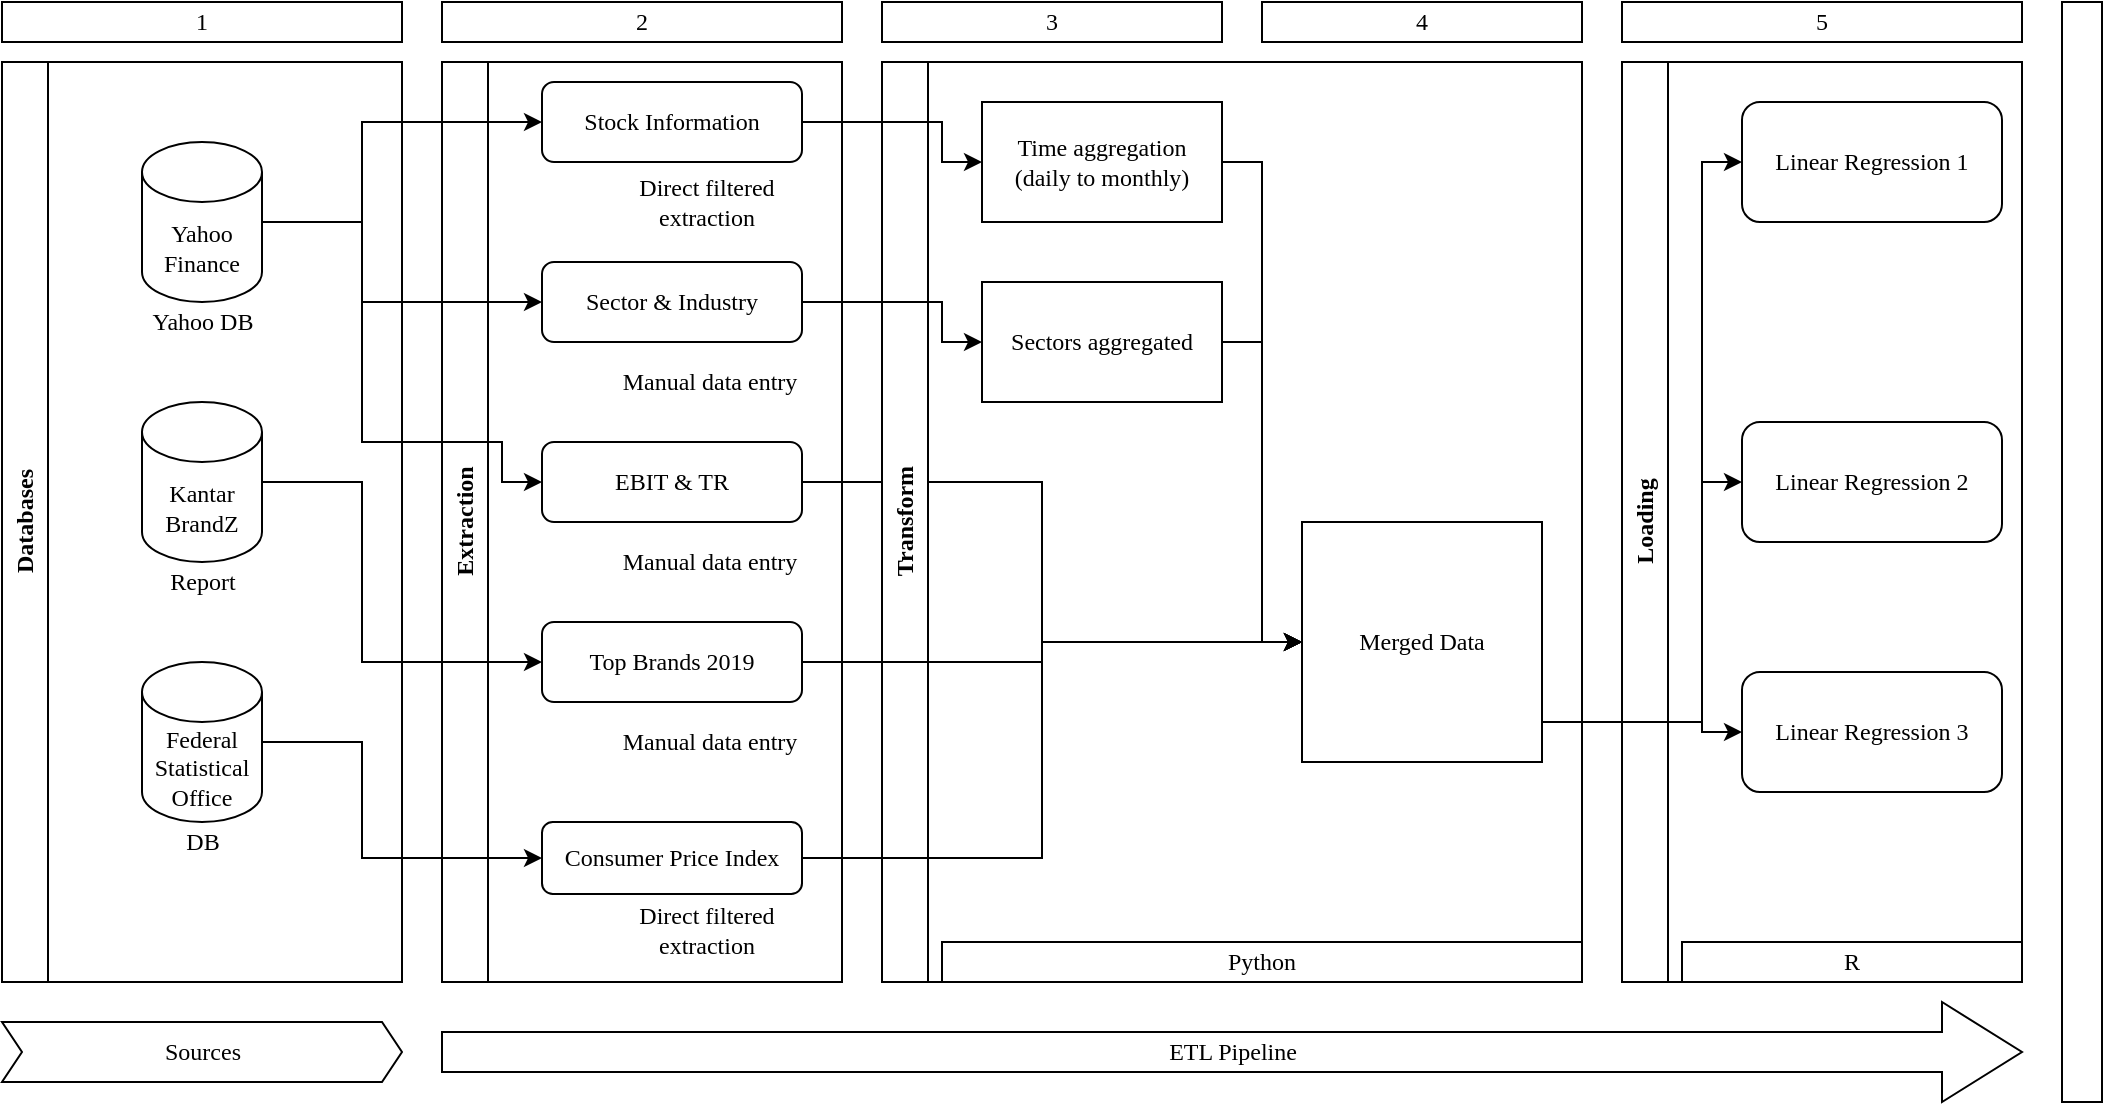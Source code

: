 <mxfile version="22.1.11" type="github">
  <diagram name="Page-1" id="7igvs6gEivPfTOj5GeFv">
    <mxGraphModel dx="1158" dy="785" grid="1" gridSize="10" guides="1" tooltips="1" connect="1" arrows="1" fold="1" page="1" pageScale="1" pageWidth="827" pageHeight="1169" math="0" shadow="0">
      <root>
        <mxCell id="0" />
        <mxCell id="1" parent="0" />
        <mxCell id="Orsz5sGhs1cldK6UFUGG-1" value="Databases" style="swimlane;horizontal=0;whiteSpace=wrap;html=1;fontFamily=Times New Roman;" parent="1" vertex="1">
          <mxGeometry x="50" y="180" width="200" height="460" as="geometry" />
        </mxCell>
        <mxCell id="Orsz5sGhs1cldK6UFUGG-3" value="Yahoo Finance" style="shape=cylinder3;whiteSpace=wrap;html=1;boundedLbl=1;backgroundOutline=1;size=15;fontFamily=Times New Roman;" parent="Orsz5sGhs1cldK6UFUGG-1" vertex="1">
          <mxGeometry x="70" y="40" width="60" height="80" as="geometry" />
        </mxCell>
        <mxCell id="Orsz5sGhs1cldK6UFUGG-5" value="Kantar BrandZ" style="shape=cylinder3;whiteSpace=wrap;html=1;boundedLbl=1;backgroundOutline=1;size=15;fontFamily=Times New Roman;" parent="Orsz5sGhs1cldK6UFUGG-1" vertex="1">
          <mxGeometry x="70" y="170" width="60" height="80" as="geometry" />
        </mxCell>
        <mxCell id="ZQCkKx4SF7BVx3PdPr3Z-1" value="Federal Statistical Office" style="shape=cylinder3;whiteSpace=wrap;html=1;boundedLbl=1;backgroundOutline=1;size=15;fontFamily=Times New Roman;" parent="Orsz5sGhs1cldK6UFUGG-1" vertex="1">
          <mxGeometry x="70" y="300" width="60" height="80" as="geometry" />
        </mxCell>
        <mxCell id="ZQCkKx4SF7BVx3PdPr3Z-42" value="Report" style="text;html=1;strokeColor=none;fillColor=none;align=center;verticalAlign=middle;whiteSpace=wrap;rounded=0;fontFamily=Times New Roman;" parent="Orsz5sGhs1cldK6UFUGG-1" vertex="1">
          <mxGeometry x="52.5" y="250" width="95" height="20" as="geometry" />
        </mxCell>
        <mxCell id="ZQCkKx4SF7BVx3PdPr3Z-43" value="Yahoo DB" style="text;html=1;strokeColor=none;fillColor=none;align=center;verticalAlign=middle;whiteSpace=wrap;rounded=0;fontFamily=Times New Roman;" parent="Orsz5sGhs1cldK6UFUGG-1" vertex="1">
          <mxGeometry x="52.5" y="120" width="95" height="20" as="geometry" />
        </mxCell>
        <mxCell id="ZQCkKx4SF7BVx3PdPr3Z-44" value="DB" style="text;html=1;strokeColor=none;fillColor=none;align=center;verticalAlign=middle;whiteSpace=wrap;rounded=0;fontFamily=Times New Roman;" parent="Orsz5sGhs1cldK6UFUGG-1" vertex="1">
          <mxGeometry x="52.5" y="380" width="95" height="20" as="geometry" />
        </mxCell>
        <mxCell id="Orsz5sGhs1cldK6UFUGG-7" value="Extraction" style="swimlane;horizontal=0;whiteSpace=wrap;html=1;fontFamily=Times New Roman;" parent="1" vertex="1">
          <mxGeometry x="270" y="180" width="200" height="460" as="geometry" />
        </mxCell>
        <mxCell id="ZQCkKx4SF7BVx3PdPr3Z-23" value="Stock Information" style="rounded=1;whiteSpace=wrap;html=1;fontFamily=Times New Roman;" parent="Orsz5sGhs1cldK6UFUGG-7" vertex="1">
          <mxGeometry x="50" y="10" width="130" height="40" as="geometry" />
        </mxCell>
        <mxCell id="nJk6D_cvxKh7aoFhawJc-9" style="edgeStyle=orthogonalEdgeStyle;rounded=0;orthogonalLoop=1;jettySize=auto;html=1;exitX=1;exitY=0.5;exitDx=0;exitDy=0;" edge="1" parent="Orsz5sGhs1cldK6UFUGG-7" source="ZQCkKx4SF7BVx3PdPr3Z-24">
          <mxGeometry relative="1" as="geometry">
            <mxPoint x="430" y="290" as="targetPoint" />
            <Array as="points">
              <mxPoint x="300" y="210" />
              <mxPoint x="300" y="290" />
            </Array>
          </mxGeometry>
        </mxCell>
        <mxCell id="ZQCkKx4SF7BVx3PdPr3Z-24" value="EBIT &amp;amp; TR" style="rounded=1;whiteSpace=wrap;html=1;fontFamily=Times New Roman;" parent="Orsz5sGhs1cldK6UFUGG-7" vertex="1">
          <mxGeometry x="50" y="190" width="130" height="40" as="geometry" />
        </mxCell>
        <mxCell id="ZQCkKx4SF7BVx3PdPr3Z-27" value="Top Brands 2019" style="rounded=1;whiteSpace=wrap;html=1;fontFamily=Times New Roman;" parent="Orsz5sGhs1cldK6UFUGG-7" vertex="1">
          <mxGeometry x="50" y="280" width="130" height="40" as="geometry" />
        </mxCell>
        <mxCell id="ZQCkKx4SF7BVx3PdPr3Z-28" value="Consumer Price Index" style="rounded=1;whiteSpace=wrap;html=1;fontFamily=Times New Roman;" parent="Orsz5sGhs1cldK6UFUGG-7" vertex="1">
          <mxGeometry x="50" y="380" width="130" height="36" as="geometry" />
        </mxCell>
        <mxCell id="ZQCkKx4SF7BVx3PdPr3Z-34" value="" style="shape=image;html=1;verticalAlign=top;verticalLabelPosition=bottom;labelBackgroundColor=#ffffff;imageAspect=0;aspect=fixed;image=https://cdn0.iconfinder.com/data/icons/phosphor-thin-vol-3/256/microsoft-excel-logo-thin-128.png;fontFamily=Times New Roman;" parent="Orsz5sGhs1cldK6UFUGG-7" vertex="1">
          <mxGeometry x="50" y="320" width="40" height="40" as="geometry" />
        </mxCell>
        <mxCell id="ZQCkKx4SF7BVx3PdPr3Z-35" value="" style="shape=image;html=1;verticalAlign=top;verticalLabelPosition=bottom;labelBackgroundColor=#ffffff;imageAspect=0;aspect=fixed;image=https://cdn0.iconfinder.com/data/icons/phosphor-thin-vol-3/256/microsoft-excel-logo-thin-128.png;fontFamily=Times New Roman;" parent="Orsz5sGhs1cldK6UFUGG-7" vertex="1">
          <mxGeometry x="50" y="416" width="40" height="40" as="geometry" />
        </mxCell>
        <mxCell id="ZQCkKx4SF7BVx3PdPr3Z-36" value="" style="shape=image;html=1;verticalAlign=top;verticalLabelPosition=bottom;labelBackgroundColor=#ffffff;imageAspect=0;aspect=fixed;image=https://cdn0.iconfinder.com/data/icons/phosphor-thin-vol-3/256/microsoft-excel-logo-thin-128.png;fontFamily=Times New Roman;" parent="Orsz5sGhs1cldK6UFUGG-7" vertex="1">
          <mxGeometry x="50" y="230" width="40" height="40" as="geometry" />
        </mxCell>
        <mxCell id="ZQCkKx4SF7BVx3PdPr3Z-37" value="" style="shape=image;html=1;verticalAlign=top;verticalLabelPosition=bottom;labelBackgroundColor=#ffffff;imageAspect=0;aspect=fixed;image=https://cdn0.iconfinder.com/data/icons/phosphor-thin-vol-3/256/microsoft-excel-logo-thin-128.png;fontFamily=Times New Roman;" parent="Orsz5sGhs1cldK6UFUGG-7" vertex="1">
          <mxGeometry x="50" y="50" width="40" height="40" as="geometry" />
        </mxCell>
        <mxCell id="ZQCkKx4SF7BVx3PdPr3Z-38" value="Direct filtered extraction" style="text;html=1;strokeColor=none;fillColor=none;align=center;verticalAlign=middle;whiteSpace=wrap;rounded=0;fontFamily=Times New Roman;" parent="Orsz5sGhs1cldK6UFUGG-7" vertex="1">
          <mxGeometry x="85" y="50" width="95" height="40" as="geometry" />
        </mxCell>
        <mxCell id="ZQCkKx4SF7BVx3PdPr3Z-39" value="&amp;nbsp;Manual data entry" style="text;html=1;strokeColor=none;fillColor=none;align=center;verticalAlign=middle;whiteSpace=wrap;rounded=0;fontFamily=Times New Roman;" parent="Orsz5sGhs1cldK6UFUGG-7" vertex="1">
          <mxGeometry x="85" y="230" width="95" height="40" as="geometry" />
        </mxCell>
        <mxCell id="ZQCkKx4SF7BVx3PdPr3Z-40" value="&amp;nbsp;Manual data entry" style="text;html=1;strokeColor=none;fillColor=none;align=center;verticalAlign=middle;whiteSpace=wrap;rounded=0;fontFamily=Times New Roman;" parent="Orsz5sGhs1cldK6UFUGG-7" vertex="1">
          <mxGeometry x="85" y="320" width="95" height="40" as="geometry" />
        </mxCell>
        <mxCell id="ZQCkKx4SF7BVx3PdPr3Z-41" value="Direct filtered extraction" style="text;html=1;strokeColor=none;fillColor=none;align=center;verticalAlign=middle;whiteSpace=wrap;rounded=0;fontFamily=Times New Roman;" parent="Orsz5sGhs1cldK6UFUGG-7" vertex="1">
          <mxGeometry x="85" y="414" width="95" height="40" as="geometry" />
        </mxCell>
        <mxCell id="nJk6D_cvxKh7aoFhawJc-2" value="Sector &amp;amp; Industry" style="rounded=1;whiteSpace=wrap;html=1;fontFamily=Times New Roman;" vertex="1" parent="Orsz5sGhs1cldK6UFUGG-7">
          <mxGeometry x="50" y="100" width="130" height="40" as="geometry" />
        </mxCell>
        <mxCell id="nJk6D_cvxKh7aoFhawJc-3" value="" style="shape=image;html=1;verticalAlign=top;verticalLabelPosition=bottom;labelBackgroundColor=#ffffff;imageAspect=0;aspect=fixed;image=https://cdn0.iconfinder.com/data/icons/phosphor-thin-vol-3/256/microsoft-excel-logo-thin-128.png;fontFamily=Times New Roman;" vertex="1" parent="Orsz5sGhs1cldK6UFUGG-7">
          <mxGeometry x="50" y="140" width="40" height="40" as="geometry" />
        </mxCell>
        <mxCell id="nJk6D_cvxKh7aoFhawJc-4" value="&amp;nbsp;Manual data entry" style="text;html=1;strokeColor=none;fillColor=none;align=center;verticalAlign=middle;whiteSpace=wrap;rounded=0;fontFamily=Times New Roman;" vertex="1" parent="Orsz5sGhs1cldK6UFUGG-7">
          <mxGeometry x="85" y="140" width="95" height="40" as="geometry" />
        </mxCell>
        <mxCell id="ZQCkKx4SF7BVx3PdPr3Z-3" value="Transform" style="swimlane;horizontal=0;whiteSpace=wrap;html=1;fontFamily=Times New Roman;" parent="1" vertex="1">
          <mxGeometry x="490" y="180" width="350" height="460" as="geometry" />
        </mxCell>
        <mxCell id="Dk1eDjtupp30QDpW1Qba-13" style="edgeStyle=orthogonalEdgeStyle;rounded=0;orthogonalLoop=1;jettySize=auto;html=1;exitX=1;exitY=0.5;exitDx=0;exitDy=0;entryX=0;entryY=0.5;entryDx=0;entryDy=0;fontFamily=Times New Roman;" parent="ZQCkKx4SF7BVx3PdPr3Z-3" source="ZQCkKx4SF7BVx3PdPr3Z-16" target="ZQCkKx4SF7BVx3PdPr3Z-45" edge="1">
          <mxGeometry relative="1" as="geometry">
            <mxPoint x="210" y="210" as="targetPoint" />
            <Array as="points">
              <mxPoint x="190" y="50" />
              <mxPoint x="190" y="290" />
            </Array>
          </mxGeometry>
        </mxCell>
        <mxCell id="ZQCkKx4SF7BVx3PdPr3Z-16" value="Time aggregation&lt;br&gt;(daily to monthly)" style="rounded=0;whiteSpace=wrap;html=1;fontFamily=Times New Roman;" parent="ZQCkKx4SF7BVx3PdPr3Z-3" vertex="1">
          <mxGeometry x="50" y="20" width="120" height="60" as="geometry" />
        </mxCell>
        <mxCell id="Dk1eDjtupp30QDpW1Qba-12" style="edgeStyle=orthogonalEdgeStyle;rounded=0;orthogonalLoop=1;jettySize=auto;html=1;exitX=1;exitY=0.5;exitDx=0;exitDy=0;entryX=0;entryY=0.5;entryDx=0;entryDy=0;fontFamily=Times New Roman;" parent="ZQCkKx4SF7BVx3PdPr3Z-3" source="ZQCkKx4SF7BVx3PdPr3Z-17" target="ZQCkKx4SF7BVx3PdPr3Z-45" edge="1">
          <mxGeometry relative="1" as="geometry" />
        </mxCell>
        <mxCell id="ZQCkKx4SF7BVx3PdPr3Z-17" value="Sectors aggregated" style="rounded=0;whiteSpace=wrap;html=1;fontFamily=Times New Roman;" parent="ZQCkKx4SF7BVx3PdPr3Z-3" vertex="1">
          <mxGeometry x="50" y="110" width="120" height="60" as="geometry" />
        </mxCell>
        <mxCell id="ZQCkKx4SF7BVx3PdPr3Z-45" value="Merged Data" style="rounded=0;whiteSpace=wrap;html=1;fontFamily=Times New Roman;" parent="ZQCkKx4SF7BVx3PdPr3Z-3" vertex="1">
          <mxGeometry x="210" y="230" width="120" height="120" as="geometry" />
        </mxCell>
        <mxCell id="ZQCkKx4SF7BVx3PdPr3Z-10" value="Loading" style="swimlane;horizontal=0;whiteSpace=wrap;html=1;fontFamily=Times New Roman;" parent="1" vertex="1">
          <mxGeometry x="860" y="180" width="200" height="460" as="geometry" />
        </mxCell>
        <mxCell id="ZQCkKx4SF7BVx3PdPr3Z-49" value="Linear Regression 1" style="rounded=1;whiteSpace=wrap;html=1;fontFamily=Times New Roman;" parent="ZQCkKx4SF7BVx3PdPr3Z-10" vertex="1">
          <mxGeometry x="60" y="20" width="130" height="60" as="geometry" />
        </mxCell>
        <mxCell id="ZQCkKx4SF7BVx3PdPr3Z-50" value="Linear Regression 2" style="rounded=1;whiteSpace=wrap;html=1;fontFamily=Times New Roman;" parent="ZQCkKx4SF7BVx3PdPr3Z-10" vertex="1">
          <mxGeometry x="60" y="180" width="130" height="60" as="geometry" />
        </mxCell>
        <mxCell id="ZQCkKx4SF7BVx3PdPr3Z-51" value="Linear Regression 3" style="rounded=1;whiteSpace=wrap;html=1;fontFamily=Times New Roman;" parent="ZQCkKx4SF7BVx3PdPr3Z-10" vertex="1">
          <mxGeometry x="60" y="305" width="130" height="60" as="geometry" />
        </mxCell>
        <mxCell id="ZQCkKx4SF7BVx3PdPr3Z-46" value="Python" style="rounded=0;whiteSpace=wrap;html=1;fontFamily=Times New Roman;" parent="ZQCkKx4SF7BVx3PdPr3Z-10" vertex="1">
          <mxGeometry x="-340" y="440" width="320" height="20" as="geometry" />
        </mxCell>
        <mxCell id="ZQCkKx4SF7BVx3PdPr3Z-47" value="R" style="rounded=0;whiteSpace=wrap;html=1;fontFamily=Times New Roman;" parent="ZQCkKx4SF7BVx3PdPr3Z-10" vertex="1">
          <mxGeometry x="30" y="440" width="170" height="20" as="geometry" />
        </mxCell>
        <mxCell id="ZQCkKx4SF7BVx3PdPr3Z-20" value="ETL Pipeline" style="html=1;shadow=0;dashed=0;align=center;verticalAlign=middle;shape=mxgraph.arrows2.arrow;dy=0.6;dx=40;notch=0;fontFamily=Times New Roman;" parent="1" vertex="1">
          <mxGeometry x="270" y="650" width="790" height="50" as="geometry" />
        </mxCell>
        <mxCell id="ZQCkKx4SF7BVx3PdPr3Z-21" value="Sources" style="html=1;shadow=0;dashed=0;align=center;verticalAlign=middle;shape=mxgraph.arrows2.arrow;dy=0;dx=10;notch=10;fontFamily=Times New Roman;" parent="1" vertex="1">
          <mxGeometry x="50" y="660" width="200" height="30" as="geometry" />
        </mxCell>
        <mxCell id="ZQCkKx4SF7BVx3PdPr3Z-57" value="" style="rounded=0;whiteSpace=wrap;html=1;fontFamily=Times New Roman;" parent="1" vertex="1">
          <mxGeometry x="1080" y="150" width="20" height="550" as="geometry" />
        </mxCell>
        <mxCell id="Dk1eDjtupp30QDpW1Qba-1" value="1" style="rounded=0;whiteSpace=wrap;html=1;fontFamily=Times New Roman;" parent="1" vertex="1">
          <mxGeometry x="50" y="150" width="200" height="20" as="geometry" />
        </mxCell>
        <mxCell id="Dk1eDjtupp30QDpW1Qba-2" value="2" style="rounded=0;whiteSpace=wrap;html=1;fontFamily=Times New Roman;" parent="1" vertex="1">
          <mxGeometry x="270" y="150" width="200" height="20" as="geometry" />
        </mxCell>
        <mxCell id="Dk1eDjtupp30QDpW1Qba-3" value="3" style="rounded=0;whiteSpace=wrap;html=1;fontFamily=Times New Roman;" parent="1" vertex="1">
          <mxGeometry x="490" y="150" width="170" height="20" as="geometry" />
        </mxCell>
        <mxCell id="Dk1eDjtupp30QDpW1Qba-4" value="5" style="rounded=0;whiteSpace=wrap;html=1;fontFamily=Times New Roman;" parent="1" vertex="1">
          <mxGeometry x="860" y="150" width="200" height="20" as="geometry" />
        </mxCell>
        <mxCell id="Dk1eDjtupp30QDpW1Qba-5" value="4" style="rounded=0;whiteSpace=wrap;html=1;fontFamily=Times New Roman;" parent="1" vertex="1">
          <mxGeometry x="680" y="150" width="160" height="20" as="geometry" />
        </mxCell>
        <mxCell id="Dk1eDjtupp30QDpW1Qba-6" style="edgeStyle=orthogonalEdgeStyle;rounded=0;orthogonalLoop=1;jettySize=auto;html=1;exitX=1;exitY=0.5;exitDx=0;exitDy=0;exitPerimeter=0;entryX=0;entryY=0.5;entryDx=0;entryDy=0;fontFamily=Times New Roman;" parent="1" source="Orsz5sGhs1cldK6UFUGG-3" target="ZQCkKx4SF7BVx3PdPr3Z-23" edge="1">
          <mxGeometry relative="1" as="geometry">
            <Array as="points">
              <mxPoint x="230" y="260" />
              <mxPoint x="230" y="210" />
            </Array>
          </mxGeometry>
        </mxCell>
        <mxCell id="Dk1eDjtupp30QDpW1Qba-7" style="edgeStyle=orthogonalEdgeStyle;rounded=0;orthogonalLoop=1;jettySize=auto;html=1;exitX=1;exitY=0.5;exitDx=0;exitDy=0;exitPerimeter=0;entryX=0;entryY=0.5;entryDx=0;entryDy=0;fontFamily=Times New Roman;" parent="1" source="Orsz5sGhs1cldK6UFUGG-3" target="ZQCkKx4SF7BVx3PdPr3Z-24" edge="1">
          <mxGeometry relative="1" as="geometry">
            <Array as="points">
              <mxPoint x="230" y="260" />
              <mxPoint x="230" y="370" />
              <mxPoint x="300" y="370" />
              <mxPoint x="300" y="390" />
            </Array>
          </mxGeometry>
        </mxCell>
        <mxCell id="Dk1eDjtupp30QDpW1Qba-8" style="edgeStyle=orthogonalEdgeStyle;rounded=0;orthogonalLoop=1;jettySize=auto;html=1;exitX=1;exitY=0.5;exitDx=0;exitDy=0;exitPerimeter=0;entryX=0;entryY=0.5;entryDx=0;entryDy=0;fontFamily=Times New Roman;" parent="1" source="Orsz5sGhs1cldK6UFUGG-5" target="ZQCkKx4SF7BVx3PdPr3Z-27" edge="1">
          <mxGeometry relative="1" as="geometry">
            <Array as="points">
              <mxPoint x="230" y="390" />
              <mxPoint x="230" y="480" />
            </Array>
          </mxGeometry>
        </mxCell>
        <mxCell id="Dk1eDjtupp30QDpW1Qba-10" style="edgeStyle=orthogonalEdgeStyle;rounded=0;orthogonalLoop=1;jettySize=auto;html=1;exitX=1;exitY=0.5;exitDx=0;exitDy=0;fontFamily=Times New Roman;" parent="1" source="ZQCkKx4SF7BVx3PdPr3Z-27" target="ZQCkKx4SF7BVx3PdPr3Z-45" edge="1">
          <mxGeometry relative="1" as="geometry">
            <Array as="points">
              <mxPoint x="570" y="480" />
              <mxPoint x="570" y="470" />
            </Array>
          </mxGeometry>
        </mxCell>
        <mxCell id="Dk1eDjtupp30QDpW1Qba-11" style="edgeStyle=orthogonalEdgeStyle;rounded=0;orthogonalLoop=1;jettySize=auto;html=1;exitX=1;exitY=0.5;exitDx=0;exitDy=0;entryX=0;entryY=0.5;entryDx=0;entryDy=0;fontFamily=Times New Roman;" parent="1" source="ZQCkKx4SF7BVx3PdPr3Z-28" target="ZQCkKx4SF7BVx3PdPr3Z-45" edge="1">
          <mxGeometry relative="1" as="geometry">
            <Array as="points">
              <mxPoint x="570" y="578" />
              <mxPoint x="570" y="470" />
            </Array>
          </mxGeometry>
        </mxCell>
        <mxCell id="Dk1eDjtupp30QDpW1Qba-14" style="edgeStyle=orthogonalEdgeStyle;rounded=0;orthogonalLoop=1;jettySize=auto;html=1;exitX=1;exitY=0.5;exitDx=0;exitDy=0;entryX=0;entryY=0.5;entryDx=0;entryDy=0;fontFamily=Times New Roman;" parent="1" source="ZQCkKx4SF7BVx3PdPr3Z-45" target="ZQCkKx4SF7BVx3PdPr3Z-49" edge="1">
          <mxGeometry relative="1" as="geometry">
            <Array as="points">
              <mxPoint x="820" y="510" />
              <mxPoint x="900" y="510" />
              <mxPoint x="900" y="230" />
            </Array>
          </mxGeometry>
        </mxCell>
        <mxCell id="Dk1eDjtupp30QDpW1Qba-15" style="edgeStyle=orthogonalEdgeStyle;rounded=0;orthogonalLoop=1;jettySize=auto;html=1;exitX=1;exitY=0.5;exitDx=0;exitDy=0;entryX=0;entryY=0.5;entryDx=0;entryDy=0;fontFamily=Times New Roman;" parent="1" source="ZQCkKx4SF7BVx3PdPr3Z-45" target="ZQCkKx4SF7BVx3PdPr3Z-51" edge="1">
          <mxGeometry relative="1" as="geometry">
            <Array as="points">
              <mxPoint x="820" y="510" />
              <mxPoint x="900" y="510" />
              <mxPoint x="900" y="515" />
            </Array>
          </mxGeometry>
        </mxCell>
        <mxCell id="Dk1eDjtupp30QDpW1Qba-16" style="edgeStyle=orthogonalEdgeStyle;rounded=0;orthogonalLoop=1;jettySize=auto;html=1;exitX=1;exitY=0.5;exitDx=0;exitDy=0;entryX=0;entryY=0.5;entryDx=0;entryDy=0;fontFamily=Times New Roman;" parent="1" source="ZQCkKx4SF7BVx3PdPr3Z-45" target="ZQCkKx4SF7BVx3PdPr3Z-50" edge="1">
          <mxGeometry relative="1" as="geometry">
            <Array as="points">
              <mxPoint x="820" y="510" />
              <mxPoint x="900" y="510" />
              <mxPoint x="900" y="390" />
            </Array>
          </mxGeometry>
        </mxCell>
        <mxCell id="nJk6D_cvxKh7aoFhawJc-5" style="edgeStyle=orthogonalEdgeStyle;rounded=0;orthogonalLoop=1;jettySize=auto;html=1;exitX=1;exitY=0.5;exitDx=0;exitDy=0;exitPerimeter=0;entryX=0;entryY=0.5;entryDx=0;entryDy=0;" edge="1" parent="1" source="ZQCkKx4SF7BVx3PdPr3Z-1" target="ZQCkKx4SF7BVx3PdPr3Z-28">
          <mxGeometry relative="1" as="geometry">
            <Array as="points">
              <mxPoint x="230" y="520" />
              <mxPoint x="230" y="578" />
            </Array>
          </mxGeometry>
        </mxCell>
        <mxCell id="nJk6D_cvxKh7aoFhawJc-6" style="edgeStyle=orthogonalEdgeStyle;rounded=0;orthogonalLoop=1;jettySize=auto;html=1;exitX=1;exitY=0.5;exitDx=0;exitDy=0;exitPerimeter=0;entryX=0;entryY=0.5;entryDx=0;entryDy=0;" edge="1" parent="1" source="Orsz5sGhs1cldK6UFUGG-3" target="nJk6D_cvxKh7aoFhawJc-2">
          <mxGeometry relative="1" as="geometry">
            <Array as="points">
              <mxPoint x="230" y="260" />
              <mxPoint x="230" y="300" />
            </Array>
          </mxGeometry>
        </mxCell>
        <mxCell id="nJk6D_cvxKh7aoFhawJc-7" style="edgeStyle=orthogonalEdgeStyle;rounded=0;orthogonalLoop=1;jettySize=auto;html=1;exitX=1;exitY=0.5;exitDx=0;exitDy=0;" edge="1" parent="1" source="nJk6D_cvxKh7aoFhawJc-2" target="ZQCkKx4SF7BVx3PdPr3Z-17">
          <mxGeometry relative="1" as="geometry">
            <Array as="points">
              <mxPoint x="520" y="300" />
              <mxPoint x="520" y="320" />
            </Array>
          </mxGeometry>
        </mxCell>
        <mxCell id="nJk6D_cvxKh7aoFhawJc-8" style="edgeStyle=orthogonalEdgeStyle;rounded=0;orthogonalLoop=1;jettySize=auto;html=1;exitX=1;exitY=0.5;exitDx=0;exitDy=0;entryX=0;entryY=0.5;entryDx=0;entryDy=0;" edge="1" parent="1" source="ZQCkKx4SF7BVx3PdPr3Z-23" target="ZQCkKx4SF7BVx3PdPr3Z-16">
          <mxGeometry relative="1" as="geometry">
            <Array as="points">
              <mxPoint x="520" y="210" />
              <mxPoint x="520" y="230" />
            </Array>
          </mxGeometry>
        </mxCell>
      </root>
    </mxGraphModel>
  </diagram>
</mxfile>
